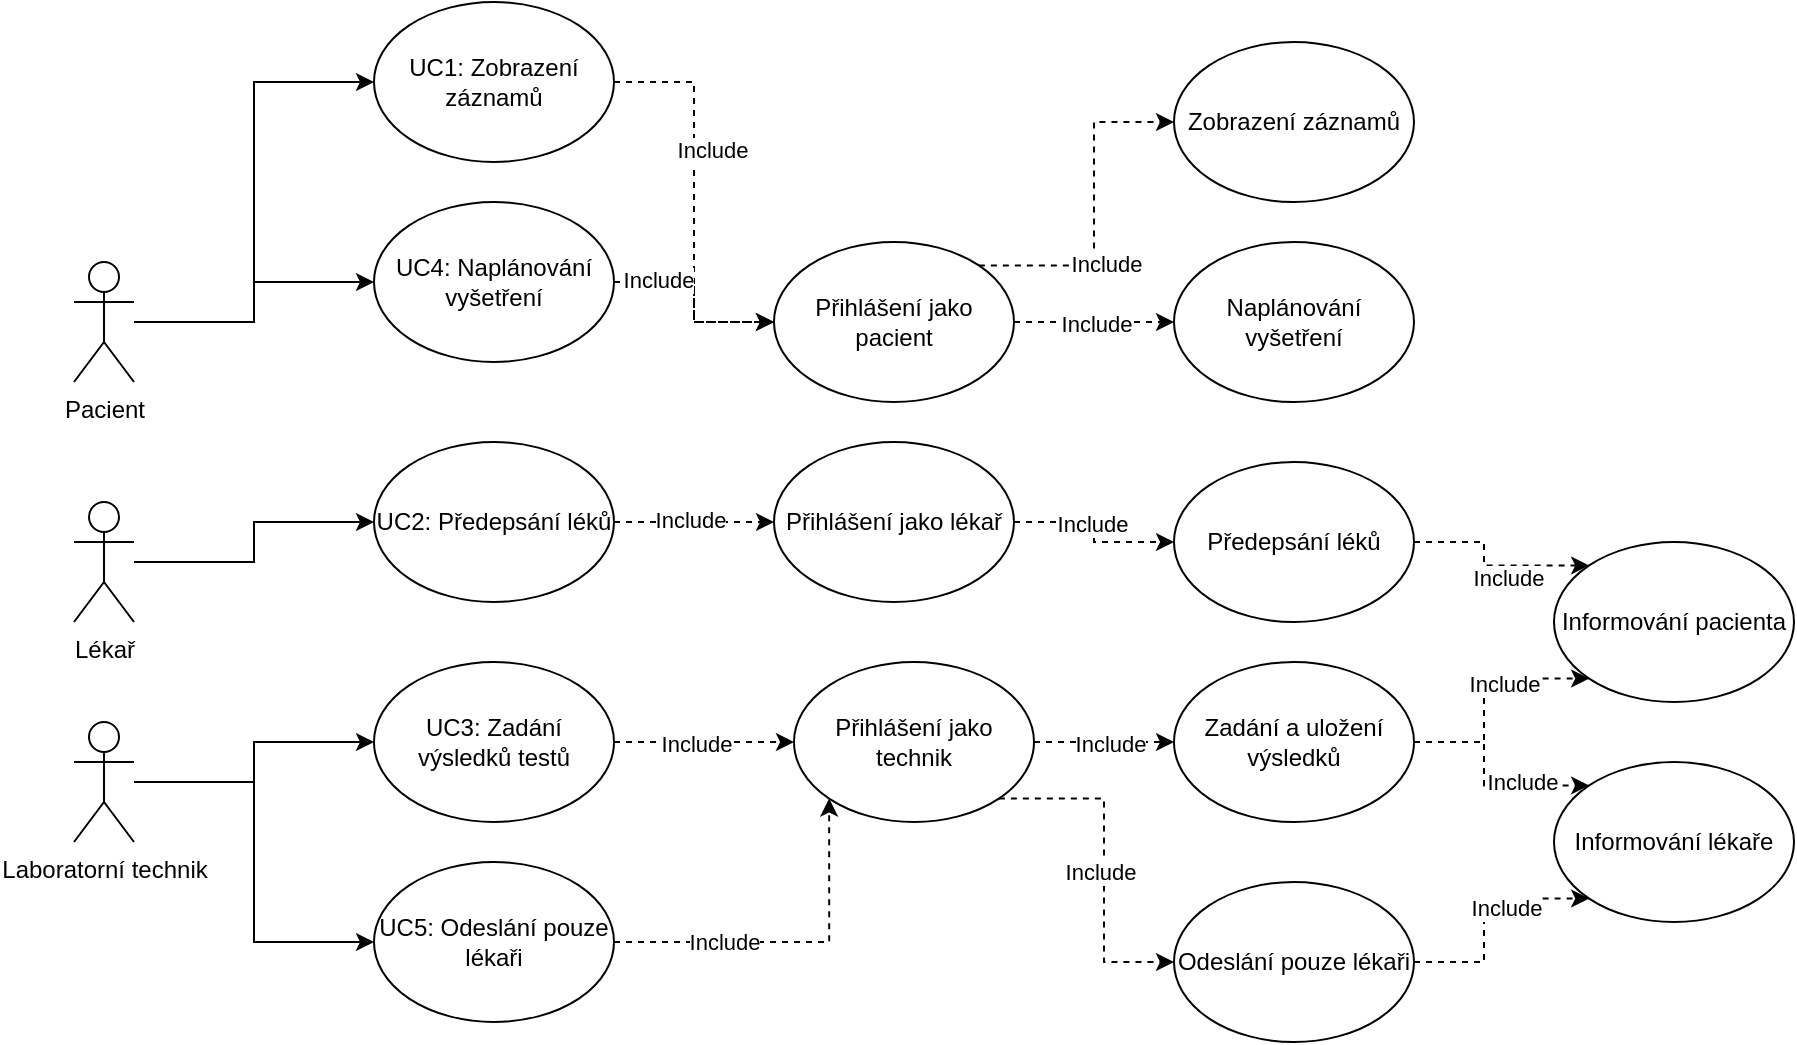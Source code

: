 <mxfile version="24.7.17">
  <diagram name="Page-1" id="Z81wVvfF6Jedr2tQmjdC">
    <mxGraphModel dx="1195" dy="696" grid="1" gridSize="10" guides="1" tooltips="1" connect="1" arrows="1" fold="1" page="1" pageScale="1" pageWidth="850" pageHeight="1100" math="0" shadow="0">
      <root>
        <mxCell id="0" />
        <mxCell id="1" parent="0" />
        <mxCell id="HCJMQ8RJpyx5DFJ42xJZ-12" style="edgeStyle=orthogonalEdgeStyle;rounded=0;orthogonalLoop=1;jettySize=auto;html=1;entryX=0;entryY=0.5;entryDx=0;entryDy=0;" edge="1" parent="1" source="HCJMQ8RJpyx5DFJ42xJZ-1" target="HCJMQ8RJpyx5DFJ42xJZ-4">
          <mxGeometry relative="1" as="geometry" />
        </mxCell>
        <mxCell id="HCJMQ8RJpyx5DFJ42xJZ-40" style="edgeStyle=orthogonalEdgeStyle;rounded=0;orthogonalLoop=1;jettySize=auto;html=1;entryX=0;entryY=0.5;entryDx=0;entryDy=0;" edge="1" parent="1" source="HCJMQ8RJpyx5DFJ42xJZ-1" target="HCJMQ8RJpyx5DFJ42xJZ-39">
          <mxGeometry relative="1" as="geometry" />
        </mxCell>
        <mxCell id="HCJMQ8RJpyx5DFJ42xJZ-1" value="Pacient" style="shape=umlActor;verticalLabelPosition=bottom;verticalAlign=top;html=1;outlineConnect=0;" vertex="1" parent="1">
          <mxGeometry x="170" y="220" width="30" height="60" as="geometry" />
        </mxCell>
        <mxCell id="HCJMQ8RJpyx5DFJ42xJZ-19" style="edgeStyle=orthogonalEdgeStyle;rounded=0;orthogonalLoop=1;jettySize=auto;html=1;entryX=0;entryY=0.5;entryDx=0;entryDy=0;" edge="1" parent="1" source="HCJMQ8RJpyx5DFJ42xJZ-2" target="HCJMQ8RJpyx5DFJ42xJZ-13">
          <mxGeometry relative="1" as="geometry" />
        </mxCell>
        <mxCell id="HCJMQ8RJpyx5DFJ42xJZ-2" value="Lékař" style="shape=umlActor;verticalLabelPosition=bottom;verticalAlign=top;html=1;outlineConnect=0;" vertex="1" parent="1">
          <mxGeometry x="170" y="340" width="30" height="60" as="geometry" />
        </mxCell>
        <mxCell id="HCJMQ8RJpyx5DFJ42xJZ-28" style="edgeStyle=orthogonalEdgeStyle;rounded=0;orthogonalLoop=1;jettySize=auto;html=1;entryX=0;entryY=0.5;entryDx=0;entryDy=0;" edge="1" parent="1" source="HCJMQ8RJpyx5DFJ42xJZ-3" target="HCJMQ8RJpyx5DFJ42xJZ-27">
          <mxGeometry relative="1" as="geometry" />
        </mxCell>
        <mxCell id="HCJMQ8RJpyx5DFJ42xJZ-47" style="edgeStyle=orthogonalEdgeStyle;rounded=0;orthogonalLoop=1;jettySize=auto;html=1;entryX=0;entryY=0.5;entryDx=0;entryDy=0;" edge="1" parent="1" source="HCJMQ8RJpyx5DFJ42xJZ-3" target="HCJMQ8RJpyx5DFJ42xJZ-46">
          <mxGeometry relative="1" as="geometry" />
        </mxCell>
        <mxCell id="HCJMQ8RJpyx5DFJ42xJZ-3" value="Laboratorní technik" style="shape=umlActor;verticalLabelPosition=bottom;verticalAlign=top;html=1;outlineConnect=0;" vertex="1" parent="1">
          <mxGeometry x="170" y="450" width="30" height="60" as="geometry" />
        </mxCell>
        <mxCell id="HCJMQ8RJpyx5DFJ42xJZ-7" style="edgeStyle=orthogonalEdgeStyle;rounded=0;orthogonalLoop=1;jettySize=auto;html=1;entryX=0;entryY=0.5;entryDx=0;entryDy=0;dashed=1;" edge="1" parent="1" source="HCJMQ8RJpyx5DFJ42xJZ-4" target="HCJMQ8RJpyx5DFJ42xJZ-5">
          <mxGeometry relative="1" as="geometry" />
        </mxCell>
        <mxCell id="HCJMQ8RJpyx5DFJ42xJZ-11" value="Include" style="edgeLabel;html=1;align=center;verticalAlign=middle;resizable=0;points=[];" vertex="1" connectable="0" parent="HCJMQ8RJpyx5DFJ42xJZ-7">
          <mxGeometry x="-0.25" y="-1" relative="1" as="geometry">
            <mxPoint x="10" y="-1" as="offset" />
          </mxGeometry>
        </mxCell>
        <mxCell id="HCJMQ8RJpyx5DFJ42xJZ-4" value="UC1: Zobrazení záznamů" style="ellipse;whiteSpace=wrap;html=1;" vertex="1" parent="1">
          <mxGeometry x="320" y="90" width="120" height="80" as="geometry" />
        </mxCell>
        <mxCell id="HCJMQ8RJpyx5DFJ42xJZ-8" style="edgeStyle=orthogonalEdgeStyle;rounded=0;orthogonalLoop=1;jettySize=auto;html=1;entryX=0;entryY=0.5;entryDx=0;entryDy=0;dashed=1;exitX=1;exitY=0;exitDx=0;exitDy=0;" edge="1" parent="1" source="HCJMQ8RJpyx5DFJ42xJZ-5" target="HCJMQ8RJpyx5DFJ42xJZ-6">
          <mxGeometry relative="1" as="geometry" />
        </mxCell>
        <mxCell id="HCJMQ8RJpyx5DFJ42xJZ-10" value="Include" style="edgeLabel;html=1;align=center;verticalAlign=middle;resizable=0;points=[];" vertex="1" connectable="0" parent="HCJMQ8RJpyx5DFJ42xJZ-8">
          <mxGeometry x="-0.31" relative="1" as="geometry">
            <mxPoint x="6" as="offset" />
          </mxGeometry>
        </mxCell>
        <mxCell id="HCJMQ8RJpyx5DFJ42xJZ-44" style="edgeStyle=orthogonalEdgeStyle;rounded=0;orthogonalLoop=1;jettySize=auto;html=1;exitX=1;exitY=0.5;exitDx=0;exitDy=0;entryX=0;entryY=0.5;entryDx=0;entryDy=0;dashed=1;" edge="1" parent="1" source="HCJMQ8RJpyx5DFJ42xJZ-5" target="HCJMQ8RJpyx5DFJ42xJZ-43">
          <mxGeometry relative="1" as="geometry" />
        </mxCell>
        <mxCell id="HCJMQ8RJpyx5DFJ42xJZ-45" value="Include" style="edgeLabel;html=1;align=center;verticalAlign=middle;resizable=0;points=[];" vertex="1" connectable="0" parent="HCJMQ8RJpyx5DFJ42xJZ-44">
          <mxGeometry x="0.021" y="-1" relative="1" as="geometry">
            <mxPoint as="offset" />
          </mxGeometry>
        </mxCell>
        <mxCell id="HCJMQ8RJpyx5DFJ42xJZ-5" value="Přihlášení jako pacient" style="ellipse;whiteSpace=wrap;html=1;" vertex="1" parent="1">
          <mxGeometry x="520" y="210" width="120" height="80" as="geometry" />
        </mxCell>
        <mxCell id="HCJMQ8RJpyx5DFJ42xJZ-6" value="Zobrazení záznamů" style="ellipse;whiteSpace=wrap;html=1;" vertex="1" parent="1">
          <mxGeometry x="720" y="110" width="120" height="80" as="geometry" />
        </mxCell>
        <mxCell id="HCJMQ8RJpyx5DFJ42xJZ-17" style="edgeStyle=orthogonalEdgeStyle;rounded=0;orthogonalLoop=1;jettySize=auto;html=1;entryX=0;entryY=0.5;entryDx=0;entryDy=0;dashed=1;" edge="1" parent="1" source="HCJMQ8RJpyx5DFJ42xJZ-13" target="HCJMQ8RJpyx5DFJ42xJZ-16">
          <mxGeometry relative="1" as="geometry" />
        </mxCell>
        <mxCell id="HCJMQ8RJpyx5DFJ42xJZ-18" value="Include" style="edgeLabel;html=1;align=center;verticalAlign=middle;resizable=0;points=[];" vertex="1" connectable="0" parent="HCJMQ8RJpyx5DFJ42xJZ-17">
          <mxGeometry x="-0.05" y="1" relative="1" as="geometry">
            <mxPoint as="offset" />
          </mxGeometry>
        </mxCell>
        <mxCell id="HCJMQ8RJpyx5DFJ42xJZ-13" value="UC2: Předepsání léků" style="ellipse;whiteSpace=wrap;html=1;" vertex="1" parent="1">
          <mxGeometry x="320" y="310" width="120" height="80" as="geometry" />
        </mxCell>
        <mxCell id="HCJMQ8RJpyx5DFJ42xJZ-21" style="edgeStyle=orthogonalEdgeStyle;rounded=0;orthogonalLoop=1;jettySize=auto;html=1;entryX=0;entryY=0.5;entryDx=0;entryDy=0;dashed=1;" edge="1" parent="1" source="HCJMQ8RJpyx5DFJ42xJZ-16" target="HCJMQ8RJpyx5DFJ42xJZ-20">
          <mxGeometry relative="1" as="geometry" />
        </mxCell>
        <mxCell id="HCJMQ8RJpyx5DFJ42xJZ-24" value="Include" style="edgeLabel;html=1;align=center;verticalAlign=middle;resizable=0;points=[];" vertex="1" connectable="0" parent="HCJMQ8RJpyx5DFJ42xJZ-21">
          <mxGeometry x="-0.1" y="-1" relative="1" as="geometry">
            <mxPoint as="offset" />
          </mxGeometry>
        </mxCell>
        <mxCell id="HCJMQ8RJpyx5DFJ42xJZ-16" value="Přihlášení jako lékař" style="ellipse;whiteSpace=wrap;html=1;" vertex="1" parent="1">
          <mxGeometry x="520" y="310" width="120" height="80" as="geometry" />
        </mxCell>
        <mxCell id="HCJMQ8RJpyx5DFJ42xJZ-23" style="edgeStyle=orthogonalEdgeStyle;rounded=0;orthogonalLoop=1;jettySize=auto;html=1;entryX=0;entryY=0;entryDx=0;entryDy=0;dashed=1;" edge="1" parent="1" source="HCJMQ8RJpyx5DFJ42xJZ-20" target="HCJMQ8RJpyx5DFJ42xJZ-22">
          <mxGeometry relative="1" as="geometry" />
        </mxCell>
        <mxCell id="HCJMQ8RJpyx5DFJ42xJZ-25" value="Include" style="edgeLabel;html=1;align=center;verticalAlign=middle;resizable=0;points=[];" vertex="1" connectable="0" parent="HCJMQ8RJpyx5DFJ42xJZ-23">
          <mxGeometry x="-0.067" y="-2" relative="1" as="geometry">
            <mxPoint x="12" y="4" as="offset" />
          </mxGeometry>
        </mxCell>
        <mxCell id="HCJMQ8RJpyx5DFJ42xJZ-20" value="Předepsání léků" style="ellipse;whiteSpace=wrap;html=1;" vertex="1" parent="1">
          <mxGeometry x="720" y="320" width="120" height="80" as="geometry" />
        </mxCell>
        <mxCell id="HCJMQ8RJpyx5DFJ42xJZ-22" value="Informování pacienta" style="ellipse;whiteSpace=wrap;html=1;" vertex="1" parent="1">
          <mxGeometry x="910" y="360" width="120" height="80" as="geometry" />
        </mxCell>
        <mxCell id="HCJMQ8RJpyx5DFJ42xJZ-26" value="Informování lékaře" style="ellipse;whiteSpace=wrap;html=1;" vertex="1" parent="1">
          <mxGeometry x="910" y="470" width="120" height="80" as="geometry" />
        </mxCell>
        <mxCell id="HCJMQ8RJpyx5DFJ42xJZ-30" style="edgeStyle=orthogonalEdgeStyle;rounded=0;orthogonalLoop=1;jettySize=auto;html=1;entryX=0;entryY=0.5;entryDx=0;entryDy=0;dashed=1;" edge="1" parent="1" source="HCJMQ8RJpyx5DFJ42xJZ-27" target="HCJMQ8RJpyx5DFJ42xJZ-29">
          <mxGeometry relative="1" as="geometry" />
        </mxCell>
        <mxCell id="HCJMQ8RJpyx5DFJ42xJZ-31" value="Include" style="edgeLabel;html=1;align=center;verticalAlign=middle;resizable=0;points=[];" vertex="1" connectable="0" parent="HCJMQ8RJpyx5DFJ42xJZ-30">
          <mxGeometry x="-0.092" y="-1" relative="1" as="geometry">
            <mxPoint as="offset" />
          </mxGeometry>
        </mxCell>
        <mxCell id="HCJMQ8RJpyx5DFJ42xJZ-27" value="UC3: Zadání výsledků testů" style="ellipse;whiteSpace=wrap;html=1;" vertex="1" parent="1">
          <mxGeometry x="320" y="420" width="120" height="80" as="geometry" />
        </mxCell>
        <mxCell id="HCJMQ8RJpyx5DFJ42xJZ-33" style="edgeStyle=orthogonalEdgeStyle;rounded=0;orthogonalLoop=1;jettySize=auto;html=1;entryX=0;entryY=0.5;entryDx=0;entryDy=0;dashed=1;" edge="1" parent="1" source="HCJMQ8RJpyx5DFJ42xJZ-29" target="HCJMQ8RJpyx5DFJ42xJZ-32">
          <mxGeometry relative="1" as="geometry" />
        </mxCell>
        <mxCell id="HCJMQ8RJpyx5DFJ42xJZ-34" value="Include" style="edgeLabel;html=1;align=center;verticalAlign=middle;resizable=0;points=[];" vertex="1" connectable="0" parent="HCJMQ8RJpyx5DFJ42xJZ-33">
          <mxGeometry x="0.071" y="-1" relative="1" as="geometry">
            <mxPoint as="offset" />
          </mxGeometry>
        </mxCell>
        <mxCell id="HCJMQ8RJpyx5DFJ42xJZ-51" style="edgeStyle=orthogonalEdgeStyle;rounded=0;orthogonalLoop=1;jettySize=auto;html=1;exitX=1;exitY=1;exitDx=0;exitDy=0;entryX=0;entryY=0.5;entryDx=0;entryDy=0;dashed=1;" edge="1" parent="1" source="HCJMQ8RJpyx5DFJ42xJZ-29" target="HCJMQ8RJpyx5DFJ42xJZ-50">
          <mxGeometry relative="1" as="geometry" />
        </mxCell>
        <mxCell id="HCJMQ8RJpyx5DFJ42xJZ-52" value="Include" style="edgeLabel;html=1;align=center;verticalAlign=middle;resizable=0;points=[];" vertex="1" connectable="0" parent="HCJMQ8RJpyx5DFJ42xJZ-51">
          <mxGeometry x="0.053" y="-2" relative="1" as="geometry">
            <mxPoint as="offset" />
          </mxGeometry>
        </mxCell>
        <mxCell id="HCJMQ8RJpyx5DFJ42xJZ-29" value="Přihlášení jako technik" style="ellipse;whiteSpace=wrap;html=1;" vertex="1" parent="1">
          <mxGeometry x="530" y="420" width="120" height="80" as="geometry" />
        </mxCell>
        <mxCell id="HCJMQ8RJpyx5DFJ42xJZ-35" style="edgeStyle=orthogonalEdgeStyle;rounded=0;orthogonalLoop=1;jettySize=auto;html=1;entryX=0;entryY=0;entryDx=0;entryDy=0;dashed=1;" edge="1" parent="1" source="HCJMQ8RJpyx5DFJ42xJZ-32" target="HCJMQ8RJpyx5DFJ42xJZ-26">
          <mxGeometry relative="1" as="geometry" />
        </mxCell>
        <mxCell id="HCJMQ8RJpyx5DFJ42xJZ-37" value="Include" style="edgeLabel;html=1;align=center;verticalAlign=middle;resizable=0;points=[];" vertex="1" connectable="0" parent="HCJMQ8RJpyx5DFJ42xJZ-35">
          <mxGeometry x="0.5" relative="1" as="geometry">
            <mxPoint x="-7" y="-2" as="offset" />
          </mxGeometry>
        </mxCell>
        <mxCell id="HCJMQ8RJpyx5DFJ42xJZ-36" style="edgeStyle=orthogonalEdgeStyle;rounded=0;orthogonalLoop=1;jettySize=auto;html=1;entryX=0;entryY=1;entryDx=0;entryDy=0;dashed=1;" edge="1" parent="1" source="HCJMQ8RJpyx5DFJ42xJZ-32" target="HCJMQ8RJpyx5DFJ42xJZ-22">
          <mxGeometry relative="1" as="geometry" />
        </mxCell>
        <mxCell id="HCJMQ8RJpyx5DFJ42xJZ-38" value="Include" style="edgeLabel;html=1;align=center;verticalAlign=middle;resizable=0;points=[];" vertex="1" connectable="0" parent="HCJMQ8RJpyx5DFJ42xJZ-36">
          <mxGeometry x="0.072" y="-2" relative="1" as="geometry">
            <mxPoint x="8" as="offset" />
          </mxGeometry>
        </mxCell>
        <mxCell id="HCJMQ8RJpyx5DFJ42xJZ-32" value="Zadání a uložení výsledků" style="ellipse;whiteSpace=wrap;html=1;" vertex="1" parent="1">
          <mxGeometry x="720" y="420" width="120" height="80" as="geometry" />
        </mxCell>
        <mxCell id="HCJMQ8RJpyx5DFJ42xJZ-41" style="edgeStyle=orthogonalEdgeStyle;rounded=0;orthogonalLoop=1;jettySize=auto;html=1;exitX=1;exitY=0.5;exitDx=0;exitDy=0;entryX=0;entryY=0.5;entryDx=0;entryDy=0;dashed=1;" edge="1" parent="1" source="HCJMQ8RJpyx5DFJ42xJZ-39" target="HCJMQ8RJpyx5DFJ42xJZ-5">
          <mxGeometry relative="1" as="geometry" />
        </mxCell>
        <mxCell id="HCJMQ8RJpyx5DFJ42xJZ-42" value="Include" style="edgeLabel;html=1;align=center;verticalAlign=middle;resizable=0;points=[];" vertex="1" connectable="0" parent="HCJMQ8RJpyx5DFJ42xJZ-41">
          <mxGeometry x="-0.567" y="1" relative="1" as="geometry">
            <mxPoint as="offset" />
          </mxGeometry>
        </mxCell>
        <mxCell id="HCJMQ8RJpyx5DFJ42xJZ-39" value="UC4: Naplánování vyšetření" style="ellipse;whiteSpace=wrap;html=1;" vertex="1" parent="1">
          <mxGeometry x="320" y="190" width="120" height="80" as="geometry" />
        </mxCell>
        <mxCell id="HCJMQ8RJpyx5DFJ42xJZ-43" value="Naplánování vyšetření" style="ellipse;whiteSpace=wrap;html=1;" vertex="1" parent="1">
          <mxGeometry x="720" y="210" width="120" height="80" as="geometry" />
        </mxCell>
        <mxCell id="HCJMQ8RJpyx5DFJ42xJZ-48" style="edgeStyle=orthogonalEdgeStyle;rounded=0;orthogonalLoop=1;jettySize=auto;html=1;entryX=0;entryY=1;entryDx=0;entryDy=0;dashed=1;" edge="1" parent="1" source="HCJMQ8RJpyx5DFJ42xJZ-46" target="HCJMQ8RJpyx5DFJ42xJZ-29">
          <mxGeometry relative="1" as="geometry" />
        </mxCell>
        <mxCell id="HCJMQ8RJpyx5DFJ42xJZ-49" value="Include" style="edgeLabel;html=1;align=center;verticalAlign=middle;resizable=0;points=[];" vertex="1" connectable="0" parent="HCJMQ8RJpyx5DFJ42xJZ-48">
          <mxGeometry x="-0.387" relative="1" as="geometry">
            <mxPoint as="offset" />
          </mxGeometry>
        </mxCell>
        <mxCell id="HCJMQ8RJpyx5DFJ42xJZ-46" value="UC5: Odeslání pouze lékaři" style="ellipse;whiteSpace=wrap;html=1;" vertex="1" parent="1">
          <mxGeometry x="320" y="520" width="120" height="80" as="geometry" />
        </mxCell>
        <mxCell id="HCJMQ8RJpyx5DFJ42xJZ-53" style="edgeStyle=orthogonalEdgeStyle;rounded=0;orthogonalLoop=1;jettySize=auto;html=1;entryX=0;entryY=1;entryDx=0;entryDy=0;dashed=1;" edge="1" parent="1" source="HCJMQ8RJpyx5DFJ42xJZ-50" target="HCJMQ8RJpyx5DFJ42xJZ-26">
          <mxGeometry relative="1" as="geometry" />
        </mxCell>
        <mxCell id="HCJMQ8RJpyx5DFJ42xJZ-54" value="Include" style="edgeLabel;html=1;align=center;verticalAlign=middle;resizable=0;points=[];" vertex="1" connectable="0" parent="HCJMQ8RJpyx5DFJ42xJZ-53">
          <mxGeometry x="0.3" y="-4" relative="1" as="geometry">
            <mxPoint as="offset" />
          </mxGeometry>
        </mxCell>
        <mxCell id="HCJMQ8RJpyx5DFJ42xJZ-50" value="Odeslání pouze lékaři" style="ellipse;whiteSpace=wrap;html=1;" vertex="1" parent="1">
          <mxGeometry x="720" y="530" width="120" height="80" as="geometry" />
        </mxCell>
      </root>
    </mxGraphModel>
  </diagram>
</mxfile>
